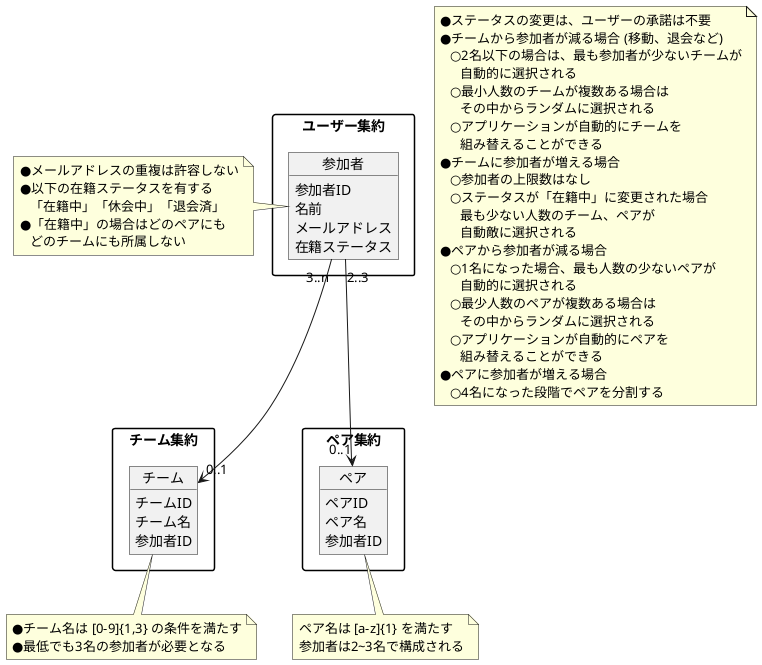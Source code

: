 @startuml domainModel

/'
  集約: packages
  オブジェクト: objects
  メモ: notes
  関連: * → コンポジッション (インスタンス参照)
        > → 集約間の連携 (ID参照)
  多重度: "<>" -()- "<>"
'/

skinparam PackageStyle rectangle
' skinparam Linetype ortho

note as 仕様
    ●ステータスの変更は、ユーザーの承諾は不要
    ●チームから参加者が減る場合 (移動、退会など)
       ○2名以下の場合は、最も参加者が少ないチームが
          自動的に選択される
       ○最小人数のチームが複数ある場合は
          その中からランダムに選択される
       ○アプリケーションが自動的にチームを
          組み替えることができる
    ●チームに参加者が増える場合
       ○参加者の上限数はなし
       ○ステータスが「在籍中」に変更された場合
          最も少ない人数のチーム、ペアが
          自動敵に選択される
    ●ペアから参加者が減る場合
       ○1名になった場合、最も人数の少ないペアが
          自動的に選択される
       ○最少人数のペアが複数ある場合は
          その中からランダムに選択される
       ○アプリケーションが自動的にペアを
          組み替えることができる
    ●ペアに参加者が増える場合
       ○4名になった段階でペアを分割する
end note

package ユーザー集約 {
    object 参加者 {
        参加者ID
        名前
        メールアドレス
        在籍ステータス
    }
}

note left of 参加者 
    ●メールアドレスの重複は許容しない
    ●以下の在籍ステータスを有する
       「在籍中」「休会中」「退会済」
    ●「在籍中」の場合はどのペアにも
       どのチームにも所属しない
end note

package チーム集約 {
    object チーム {
        チームID
        チーム名
        参加者ID
    }
}

note bottom of チーム
    ●チーム名は [0-9]{1,3} の条件を満たす
    ●最低でも3名の参加者が必要となる
end note
参加者 "3..n" -down-> "0..1" チーム

package ペア集約 {
    object ペア {
        ペアID
        ペア名
        参加者ID
    }
}

note bottom of ペア
    ペア名は [a-z]{1} を満たす
    参加者は2~3名で構成される
end note
参加者 "2..3" -down-> "0..1" ペア


@enduml